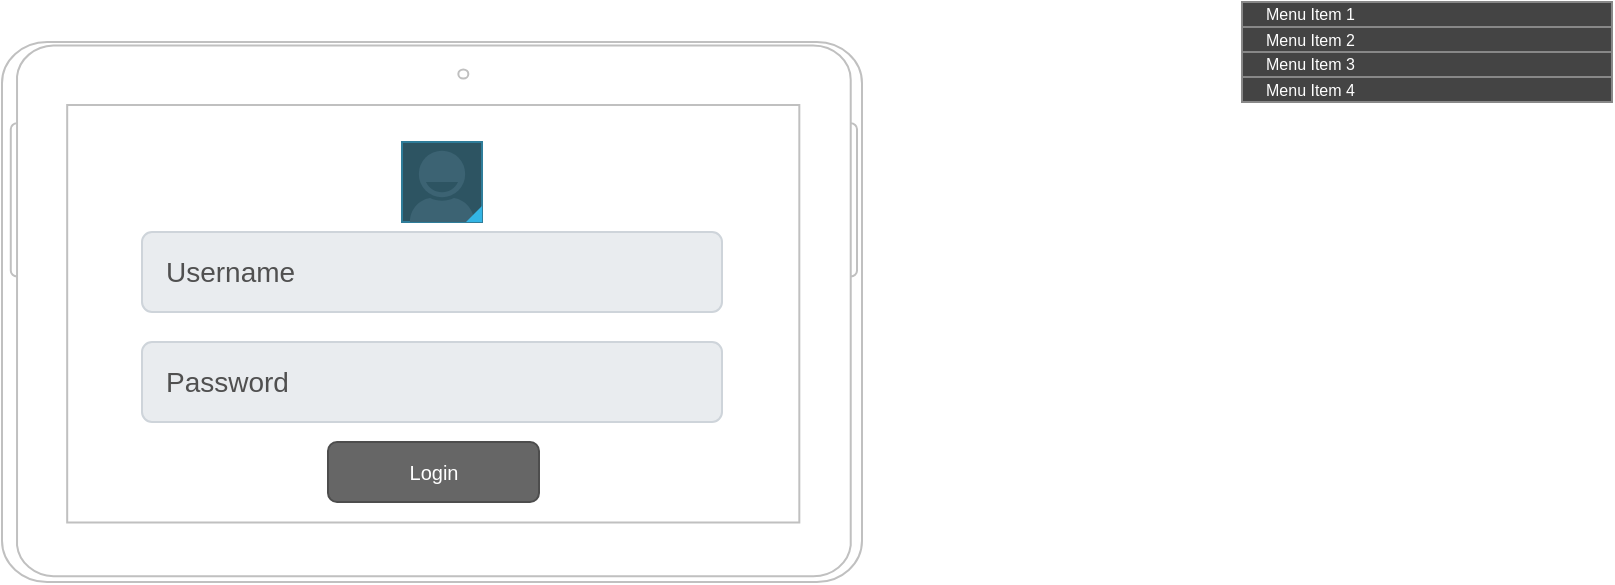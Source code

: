 <mxfile version="21.0.6" type="github">
  <diagram name="Page-1" id="stbzgqv6V5LeFsO0CC99">
    <mxGraphModel dx="1900" dy="491" grid="1" gridSize="10" guides="1" tooltips="1" connect="1" arrows="1" fold="1" page="1" pageScale="1" pageWidth="850" pageHeight="1100" math="0" shadow="0">
      <root>
        <mxCell id="0" />
        <mxCell id="1" parent="0" />
        <mxCell id="1-6oUAkAhWaj6eXGybtE-2" value="" style="verticalLabelPosition=bottom;verticalAlign=top;html=1;shadow=0;dashed=0;strokeWidth=1;shape=mxgraph.android.tab2;strokeColor=#c0c0c0;direction=north;" vertex="1" parent="1">
          <mxGeometry x="-10" y="60" width="430" height="270" as="geometry" />
        </mxCell>
        <mxCell id="1-6oUAkAhWaj6eXGybtE-8" value="" style="strokeWidth=1;html=1;shadow=0;dashed=0;shape=mxgraph.android.rrect;rSize=0;strokeColor=#888888;fillColor=#444444;" vertex="1" parent="1">
          <mxGeometry x="610" y="40" width="185" height="50" as="geometry" />
        </mxCell>
        <mxCell id="1-6oUAkAhWaj6eXGybtE-9" value="Menu Item 1" style="strokeColor=inherit;fillColor=inherit;gradientColor=inherit;strokeWidth=1;html=1;shadow=0;dashed=0;shape=mxgraph.android.rrect;rSize=0;align=left;spacingLeft=10;fontSize=8;fontColor=#ffffff;" vertex="1" parent="1-6oUAkAhWaj6eXGybtE-8">
          <mxGeometry width="185" height="12.5" as="geometry" />
        </mxCell>
        <mxCell id="1-6oUAkAhWaj6eXGybtE-10" value="Menu Item 2" style="strokeColor=inherit;fillColor=inherit;gradientColor=inherit;strokeWidth=1;html=1;shadow=0;dashed=0;shape=mxgraph.android.rrect;rSize=0;align=left;spacingLeft=10;fontSize=8;fontColor=#ffffff;" vertex="1" parent="1-6oUAkAhWaj6eXGybtE-8">
          <mxGeometry y="12.5" width="185" height="12.5" as="geometry" />
        </mxCell>
        <mxCell id="1-6oUAkAhWaj6eXGybtE-11" value="Menu Item 3" style="strokeColor=inherit;fillColor=inherit;gradientColor=inherit;strokeWidth=1;html=1;shadow=0;dashed=0;shape=mxgraph.android.rrect;rSize=0;align=left;spacingLeft=10;fontSize=8;fontColor=#ffffff;" vertex="1" parent="1-6oUAkAhWaj6eXGybtE-8">
          <mxGeometry y="25" width="185" height="12.5" as="geometry" />
        </mxCell>
        <mxCell id="1-6oUAkAhWaj6eXGybtE-12" value="Menu Item 4" style="strokeColor=inherit;fillColor=inherit;gradientColor=inherit;strokeWidth=1;html=1;shadow=0;dashed=0;shape=mxgraph.android.rrect;rSize=0;align=left;spacingLeft=10;fontSize=8;fontColor=#ffffff;" vertex="1" parent="1-6oUAkAhWaj6eXGybtE-8">
          <mxGeometry y="37.5" width="185" height="12.5" as="geometry" />
        </mxCell>
        <mxCell id="1-6oUAkAhWaj6eXGybtE-13" value="" style="verticalLabelPosition=bottom;verticalAlign=top;html=1;shadow=0;dashed=0;strokeWidth=1;shape=mxgraph.android.contact_badge_focused;sketch=0;" vertex="1" parent="1">
          <mxGeometry x="190" y="110" width="40" height="40" as="geometry" />
        </mxCell>
        <mxCell id="1-6oUAkAhWaj6eXGybtE-15" value="Username" style="html=1;shadow=0;dashed=0;shape=mxgraph.bootstrap.rrect;rSize=5;strokeColor=#CED4DA;strokeWidth=1;fillColor=#E9ECEF;fontColor=#505050;whiteSpace=wrap;align=left;verticalAlign=middle;spacingLeft=10;fontSize=14;" vertex="1" parent="1">
          <mxGeometry x="60" y="155" width="290" height="40" as="geometry" />
        </mxCell>
        <mxCell id="1-6oUAkAhWaj6eXGybtE-16" value="Password" style="html=1;shadow=0;dashed=0;shape=mxgraph.bootstrap.rrect;rSize=5;strokeColor=#CED4DA;strokeWidth=1;fillColor=#E9ECEF;fontColor=#505050;whiteSpace=wrap;align=left;verticalAlign=middle;spacingLeft=10;fontSize=14;" vertex="1" parent="1">
          <mxGeometry x="60" y="210" width="290" height="40" as="geometry" />
        </mxCell>
        <mxCell id="1-6oUAkAhWaj6eXGybtE-17" value="Login" style="rounded=1;html=1;shadow=0;dashed=0;whiteSpace=wrap;fontSize=10;fillColor=#666666;align=center;strokeColor=#4D4D4D;fontColor=#ffffff;" vertex="1" parent="1">
          <mxGeometry x="153" y="260" width="105.5" height="30" as="geometry" />
        </mxCell>
      </root>
    </mxGraphModel>
  </diagram>
</mxfile>
